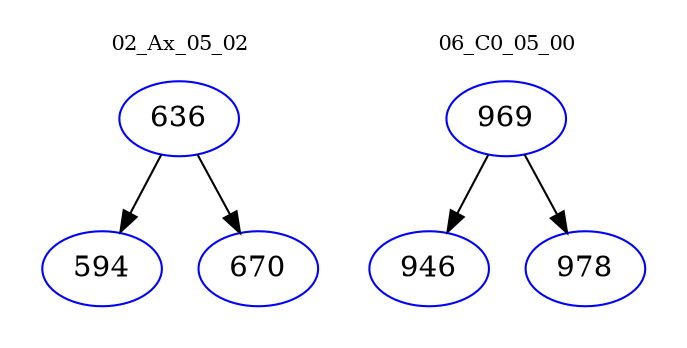digraph{
subgraph cluster_0 {
color = white
label = "02_Ax_05_02";
fontsize=10;
T0_636 [label="636", color="blue"]
T0_636 -> T0_594 [color="black"]
T0_594 [label="594", color="blue"]
T0_636 -> T0_670 [color="black"]
T0_670 [label="670", color="blue"]
}
subgraph cluster_1 {
color = white
label = "06_C0_05_00";
fontsize=10;
T1_969 [label="969", color="blue"]
T1_969 -> T1_946 [color="black"]
T1_946 [label="946", color="blue"]
T1_969 -> T1_978 [color="black"]
T1_978 [label="978", color="blue"]
}
}

